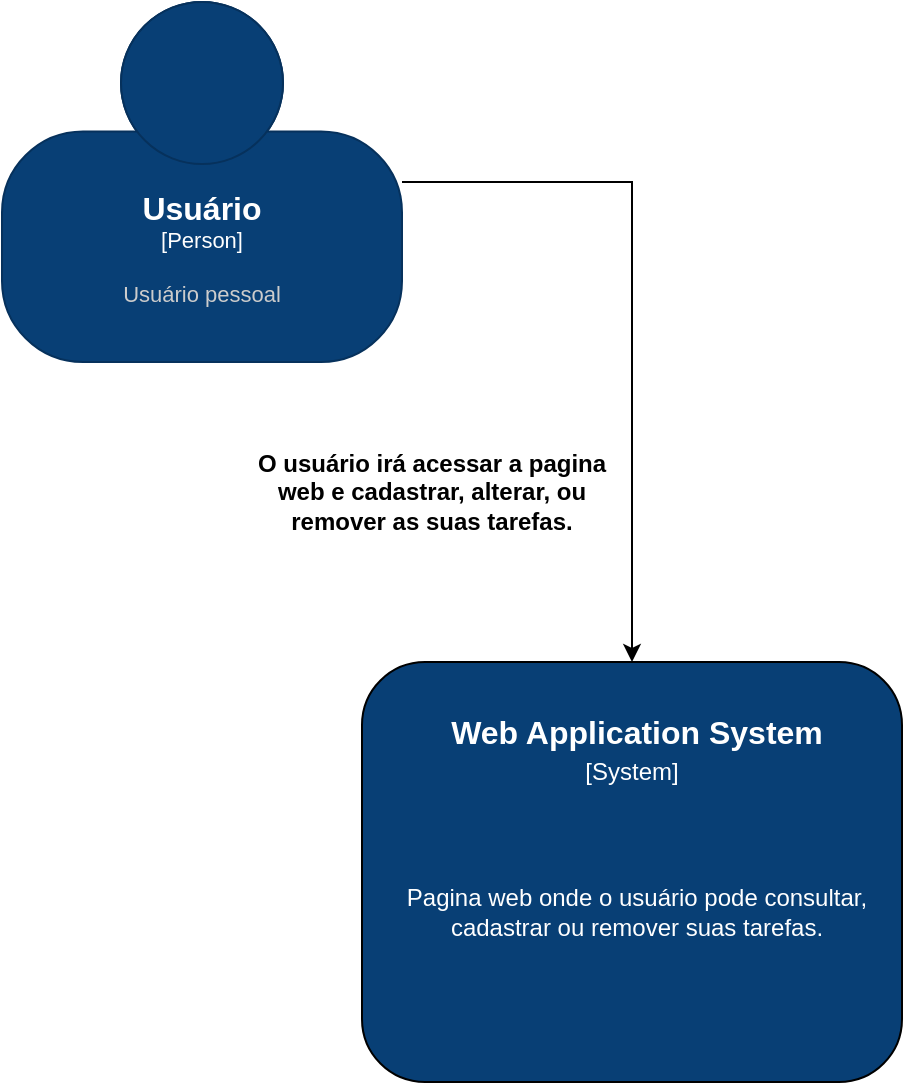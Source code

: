 <mxfile version="22.1.0" type="device">
  <diagram name="Page-1" id="dQCLGi0GSBkdqrZzcw90">
    <mxGraphModel dx="1570" dy="1027" grid="1" gridSize="10" guides="1" tooltips="1" connect="1" arrows="1" fold="1" page="1" pageScale="1" pageWidth="850" pageHeight="1100" math="0" shadow="0">
      <root>
        <mxCell id="0" />
        <mxCell id="1" parent="0" />
        <mxCell id="a8omIGzoTG3a9EOyQ57A-7" style="edgeStyle=orthogonalEdgeStyle;rounded=0;orthogonalLoop=1;jettySize=auto;html=1;exitX=1;exitY=0.5;exitDx=0;exitDy=0;exitPerimeter=0;entryX=0.5;entryY=0;entryDx=0;entryDy=0;" edge="1" parent="1" source="a8omIGzoTG3a9EOyQ57A-1" target="a8omIGzoTG3a9EOyQ57A-2">
          <mxGeometry relative="1" as="geometry" />
        </mxCell>
        <object placeholders="1" c4Name="Usuário" c4Type="Person" c4Description="Usuário pessoal" label="&lt;font style=&quot;font-size: 16px&quot;&gt;&lt;b&gt;%c4Name%&lt;/b&gt;&lt;/font&gt;&lt;div&gt;[%c4Type%]&lt;/div&gt;&lt;br&gt;&lt;div&gt;&lt;font style=&quot;font-size: 11px&quot;&gt;&lt;font color=&quot;#cccccc&quot;&gt;%c4Description%&lt;/font&gt;&lt;/div&gt;" id="a8omIGzoTG3a9EOyQ57A-1">
          <mxCell style="html=1;fontSize=11;dashed=0;whiteSpace=wrap;fillColor=#083F75;strokeColor=#06315C;fontColor=#ffffff;shape=mxgraph.c4.person2;align=center;metaEdit=1;points=[[0.5,0,0],[1,0.5,0],[1,0.75,0],[0.75,1,0],[0.5,1,0],[0.25,1,0],[0,0.75,0],[0,0.5,0]];resizable=0;" vertex="1" parent="1">
            <mxGeometry x="80" y="180" width="200" height="180" as="geometry" />
          </mxCell>
        </object>
        <mxCell id="a8omIGzoTG3a9EOyQ57A-2" value="" style="rounded=1;whiteSpace=wrap;html=1;fillColor=#083F75;" vertex="1" parent="1">
          <mxGeometry x="260" y="510" width="270" height="210" as="geometry" />
        </mxCell>
        <mxCell id="a8omIGzoTG3a9EOyQ57A-4" value="Web Application System" style="text;html=1;align=center;verticalAlign=middle;whiteSpace=wrap;rounded=0;fontColor=#FFFFFF;spacingTop=0;fontStyle=1;spacing=0;fontSize=16;" vertex="1" parent="1">
          <mxGeometry x="285" y="530" width="225" height="30" as="geometry" />
        </mxCell>
        <mxCell id="a8omIGzoTG3a9EOyQ57A-5" value="[System]" style="text;html=1;strokeColor=none;fillColor=none;align=center;verticalAlign=middle;whiteSpace=wrap;rounded=0;fontColor=#FFFFFF;" vertex="1" parent="1">
          <mxGeometry x="365" y="550" width="60" height="30" as="geometry" />
        </mxCell>
        <mxCell id="a8omIGzoTG3a9EOyQ57A-6" value="Pagina web onde o usuário pode consultar, cadastrar ou remover suas tarefas." style="text;html=1;strokeColor=none;fillColor=none;align=center;verticalAlign=middle;whiteSpace=wrap;rounded=0;fontColor=#FFFFFF;" vertex="1" parent="1">
          <mxGeometry x="275" y="580" width="245" height="110" as="geometry" />
        </mxCell>
        <mxCell id="a8omIGzoTG3a9EOyQ57A-8" value="O usuário irá acessar a pagina web e cadastrar, alterar, ou remover as suas tarefas." style="text;html=1;strokeColor=none;fillColor=none;align=center;verticalAlign=middle;whiteSpace=wrap;rounded=0;fontStyle=1" vertex="1" parent="1">
          <mxGeometry x="200" y="370" width="190" height="110" as="geometry" />
        </mxCell>
      </root>
    </mxGraphModel>
  </diagram>
</mxfile>
